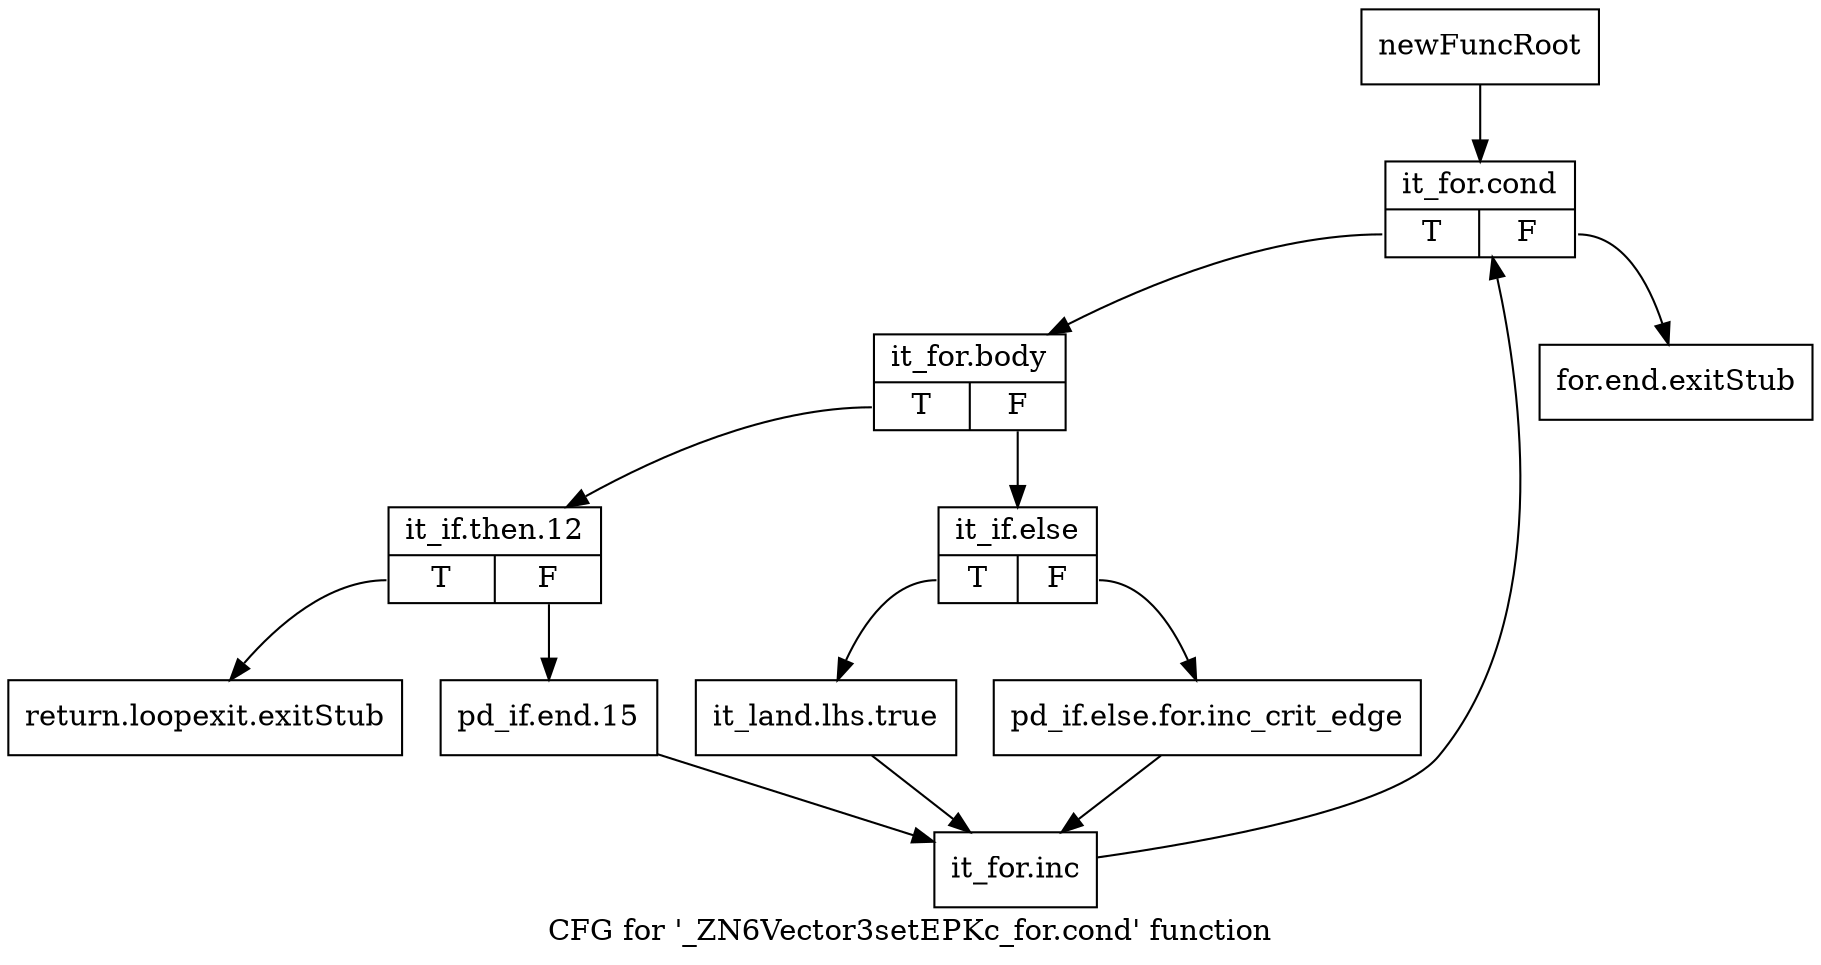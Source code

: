 digraph "CFG for '_ZN6Vector3setEPKc_for.cond' function" {
	label="CFG for '_ZN6Vector3setEPKc_for.cond' function";

	Node0x2603be0 [shape=record,label="{newFuncRoot}"];
	Node0x2603be0 -> Node0x2603cd0;
	Node0x2603c30 [shape=record,label="{for.end.exitStub}"];
	Node0x2603c80 [shape=record,label="{return.loopexit.exitStub}"];
	Node0x2603cd0 [shape=record,label="{it_for.cond|{<s0>T|<s1>F}}"];
	Node0x2603cd0:s0 -> Node0x2603d20;
	Node0x2603cd0:s1 -> Node0x2603c30;
	Node0x2603d20 [shape=record,label="{it_for.body|{<s0>T|<s1>F}}"];
	Node0x2603d20:s0 -> Node0x2603e60;
	Node0x2603d20:s1 -> Node0x2603d70;
	Node0x2603d70 [shape=record,label="{it_if.else|{<s0>T|<s1>F}}"];
	Node0x2603d70:s0 -> Node0x2603e10;
	Node0x2603d70:s1 -> Node0x2603dc0;
	Node0x2603dc0 [shape=record,label="{pd_if.else.for.inc_crit_edge}"];
	Node0x2603dc0 -> Node0x2603f00;
	Node0x2603e10 [shape=record,label="{it_land.lhs.true}"];
	Node0x2603e10 -> Node0x2603f00;
	Node0x2603e60 [shape=record,label="{it_if.then.12|{<s0>T|<s1>F}}"];
	Node0x2603e60:s0 -> Node0x2603c80;
	Node0x2603e60:s1 -> Node0x2603eb0;
	Node0x2603eb0 [shape=record,label="{pd_if.end.15}"];
	Node0x2603eb0 -> Node0x2603f00;
	Node0x2603f00 [shape=record,label="{it_for.inc}"];
	Node0x2603f00 -> Node0x2603cd0;
}
